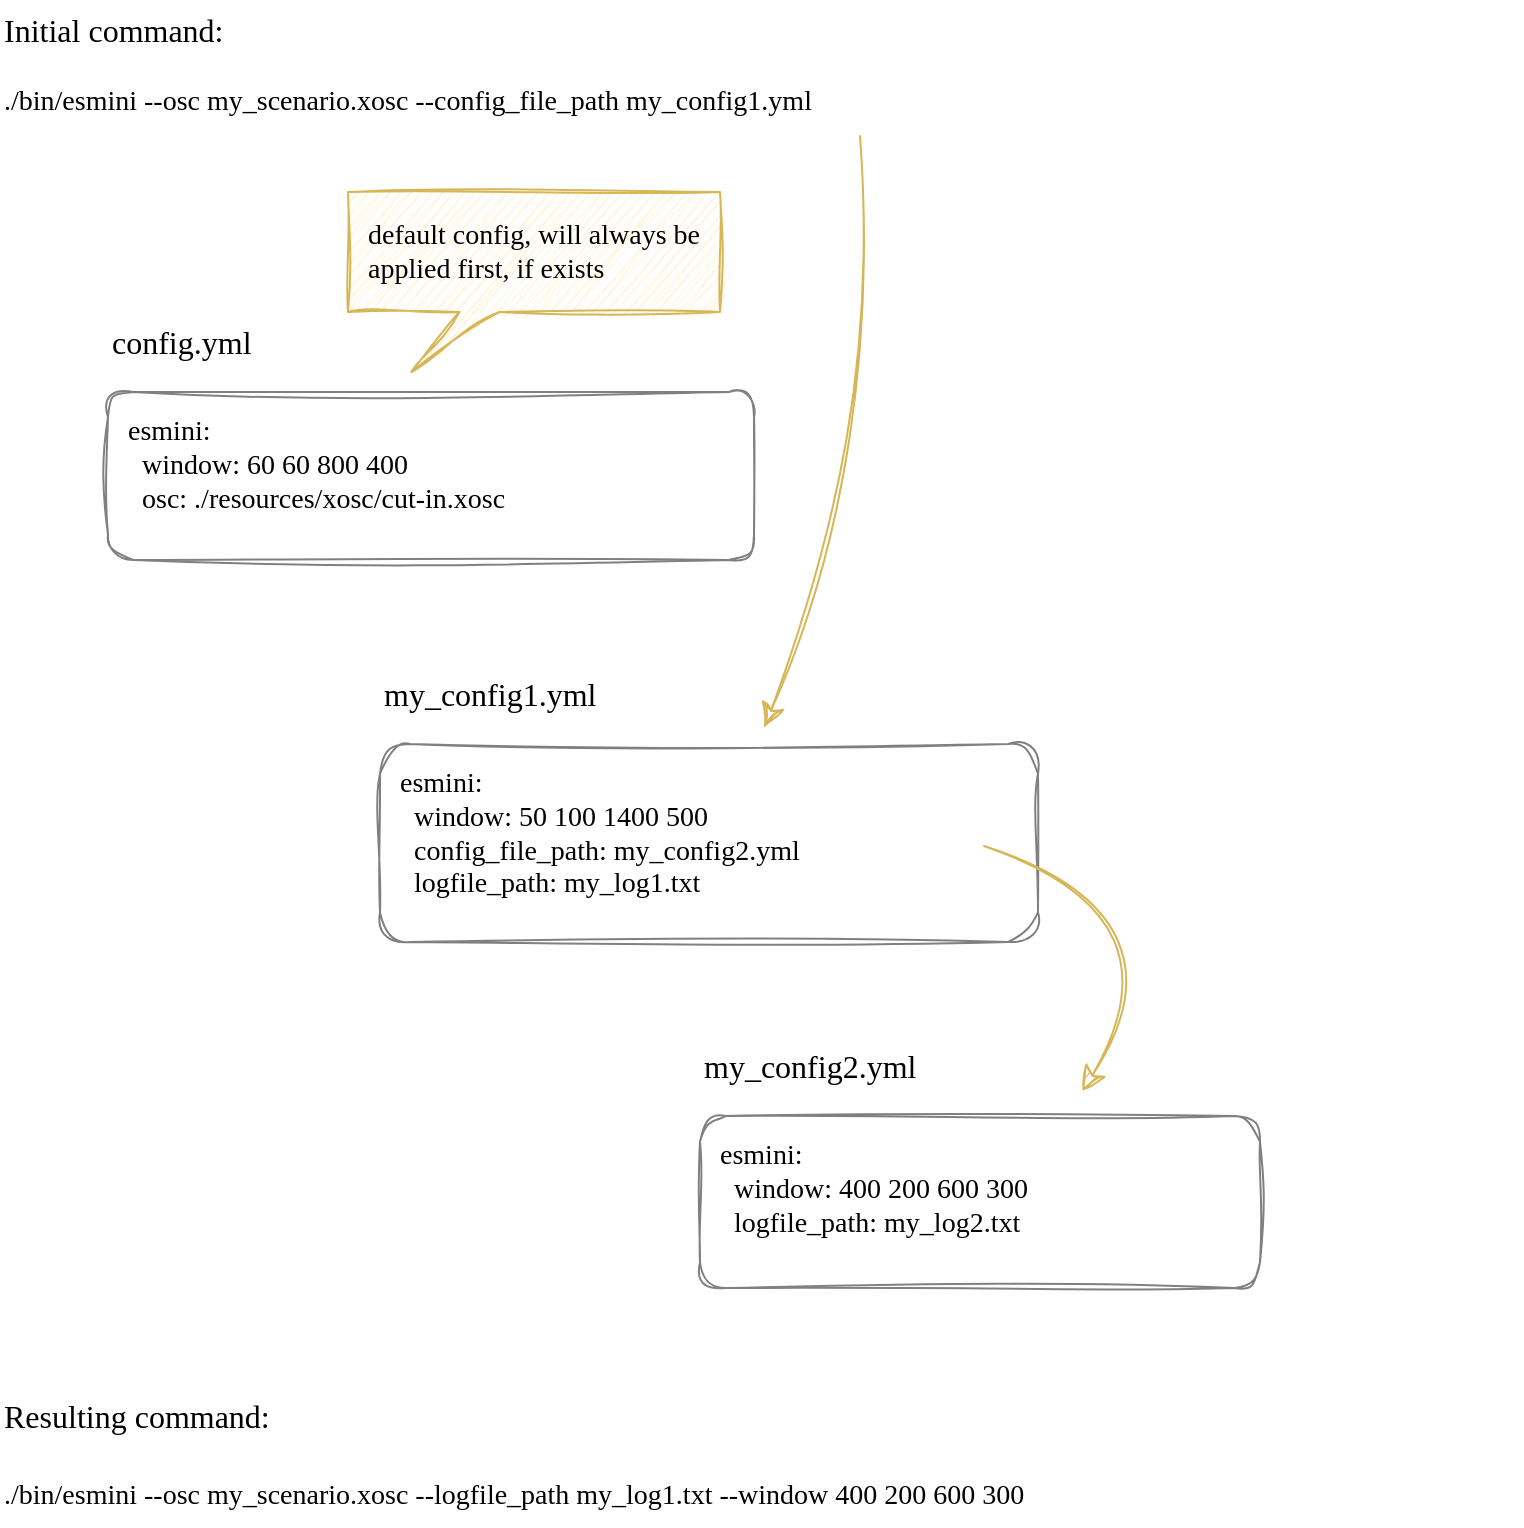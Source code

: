 <mxfile version="26.0.16">
  <diagram name="Sida-1" id="ZUWA77JF9ziJsLhQz_3x">
    <mxGraphModel dx="1232" dy="1131" grid="0" gridSize="10" guides="1" tooltips="1" connect="1" arrows="1" fold="1" page="1" pageScale="1" pageWidth="827" pageHeight="1169" math="0" shadow="0">
      <root>
        <mxCell id="0" />
        <mxCell id="1" parent="0" />
        <mxCell id="qV6fUzUou-IBQAQ1DuN7-1" value="&lt;div&gt;&lt;span style=&quot;background-color: transparent; color: light-dark(rgb(0, 0, 0), rgb(255, 255, 255));&quot;&gt;esmini:&lt;/span&gt;&lt;/div&gt;&lt;div&gt;&lt;font&gt;&amp;nbsp; window: 60 60 800 400&lt;/font&gt;&lt;/div&gt;&lt;div&gt;&lt;font&gt;&amp;nbsp; osc: ./resources/xosc/cut-in.xosc&lt;/font&gt;&lt;/div&gt;&lt;div&gt;&lt;br&gt;&lt;/div&gt;" style="rounded=1;whiteSpace=wrap;html=1;align=left;verticalAlign=top;spacingLeft=8;fontFamily=Lucida Console;strokeColor=#808080;sketch=1;curveFitting=1;jiggle=2;spacingTop=5;fontSize=14;" parent="1" vertex="1">
          <mxGeometry x="80" y="242" width="323" height="84" as="geometry" />
        </mxCell>
        <mxCell id="qV6fUzUou-IBQAQ1DuN7-3" value="config.yml" style="text;html=1;align=left;verticalAlign=middle;whiteSpace=wrap;rounded=0;fontSize=16;fontFamily=Comic Sans MS;" parent="1" vertex="1">
          <mxGeometry x="80" y="202" width="151" height="30" as="geometry" />
        </mxCell>
        <mxCell id="qV6fUzUou-IBQAQ1DuN7-6" value="&lt;div&gt;esmini:&lt;/div&gt;&lt;div&gt;&amp;nbsp; window: 50 100 1400 500&lt;/div&gt;&lt;div&gt;&amp;nbsp;&lt;span style=&quot;background-color: transparent; color: light-dark(rgb(0, 0, 0), rgb(255, 255, 255));&quot;&gt;&amp;nbsp;config_file_path: my_config2.yml&lt;/span&gt;&lt;/div&gt;&lt;div&gt;&lt;div&gt;&amp;nbsp; logfile_path: my_log1.txt&lt;/div&gt;&lt;div&gt;&amp;nbsp;&lt;/div&gt;&lt;/div&gt;" style="rounded=1;whiteSpace=wrap;html=1;align=left;verticalAlign=top;spacingLeft=8;fontFamily=Lucida Console;movable=1;resizable=1;rotatable=1;deletable=1;editable=1;locked=0;connectable=1;strokeColor=#808080;sketch=1;curveFitting=1;jiggle=2;spacingTop=5;fontSize=14;" parent="1" vertex="1">
          <mxGeometry x="216" y="418" width="329" height="99" as="geometry" />
        </mxCell>
        <mxCell id="qV6fUzUou-IBQAQ1DuN7-7" value="my_config1.yml" style="text;html=1;align=left;verticalAlign=middle;whiteSpace=wrap;rounded=0;fontSize=16;fontFamily=Comic Sans MS;" parent="1" vertex="1">
          <mxGeometry x="216" y="378" width="150" height="30" as="geometry" />
        </mxCell>
        <mxCell id="qV6fUzUou-IBQAQ1DuN7-8" value="&lt;div&gt;esmini:&lt;/div&gt;&lt;div&gt;&amp;nbsp; window: 400 200 600 300&lt;/div&gt;&lt;div&gt;&amp;nbsp; logfile_path: my_log2.txt&lt;/div&gt;&lt;div&gt;&lt;br&gt;&lt;/div&gt;" style="rounded=1;whiteSpace=wrap;html=1;align=left;verticalAlign=top;spacingLeft=8;fontFamily=Lucida Console;strokeColor=#808080;sketch=1;curveFitting=1;jiggle=2;spacingTop=5;fontSize=14;" parent="1" vertex="1">
          <mxGeometry x="376" y="604" width="280" height="86" as="geometry" />
        </mxCell>
        <mxCell id="qV6fUzUou-IBQAQ1DuN7-9" value="my_config2.yml" style="text;html=1;align=left;verticalAlign=middle;whiteSpace=wrap;rounded=0;fontSize=16;fontFamily=Comic Sans MS;" parent="1" vertex="1">
          <mxGeometry x="376" y="564" width="150" height="30" as="geometry" />
        </mxCell>
        <mxCell id="qV6fUzUou-IBQAQ1DuN7-10" value="./bin/esmini --osc my_scenario.xosc --config_file_path my_config1.yml" style="text;html=1;align=left;verticalAlign=middle;whiteSpace=wrap;rounded=0;fontSize=14;fontFamily=Lucida Console;movable=1;resizable=1;rotatable=1;deletable=1;editable=1;locked=0;connectable=1;" parent="1" vertex="1">
          <mxGeometry x="26" y="82" width="667" height="30" as="geometry" />
        </mxCell>
        <mxCell id="qV6fUzUou-IBQAQ1DuN7-11" value="default config, will always be applied first, if exists" style="shape=callout;whiteSpace=wrap;html=1;perimeter=calloutPerimeter;position2=0.17;size=30;position=0.3;base=20;align=left;spacingLeft=8;labelBorderColor=none;rounded=0;fillColor=#fff2cc;strokeColor=#d6b656;sketch=1;curveFitting=1;jiggle=2;fontFamily=Comic Sans MS;fontSize=14;" parent="1" vertex="1">
          <mxGeometry x="200" y="142" width="186" height="90" as="geometry" />
        </mxCell>
        <mxCell id="qV6fUzUou-IBQAQ1DuN7-12" value="" style="curved=1;endArrow=classic;html=1;rounded=0;sketch=1;curveFitting=1;jiggle=2;fillColor=#fff2cc;strokeColor=#d6b656;endSize=10;startSize=10;" parent="1" edge="1">
          <mxGeometry width="50" height="50" relative="1" as="geometry">
            <mxPoint x="456" y="114" as="sourcePoint" />
            <mxPoint x="408" y="410" as="targetPoint" />
            <Array as="points">
              <mxPoint x="464" y="272" />
            </Array>
          </mxGeometry>
        </mxCell>
        <mxCell id="qV6fUzUou-IBQAQ1DuN7-13" value="" style="curved=1;endArrow=classic;html=1;rounded=0;sketch=1;curveFitting=1;jiggle=2;fillColor=#fff2cc;strokeColor=#d6b656;endSize=10;startSize=10;entryX=1;entryY=0.75;entryDx=0;entryDy=0;" parent="1" edge="1">
          <mxGeometry width="50" height="50" relative="1" as="geometry">
            <mxPoint x="518" y="469" as="sourcePoint" />
            <mxPoint x="567" y="591.5" as="targetPoint" />
            <Array as="points">
              <mxPoint x="623" y="507" />
            </Array>
          </mxGeometry>
        </mxCell>
        <mxCell id="qV6fUzUou-IBQAQ1DuN7-14" value="./bin/esmini&amp;nbsp;--osc my_scenario.xosc --logfile_path my_log1.txt --window 400 200 600 300" style="text;html=1;align=left;verticalAlign=middle;whiteSpace=wrap;rounded=0;fontSize=14;fontFamily=Lucida Console;movable=1;resizable=1;rotatable=1;deletable=1;editable=1;locked=0;connectable=1;" parent="1" vertex="1">
          <mxGeometry x="26" y="779" width="761" height="30" as="geometry" />
        </mxCell>
        <mxCell id="qV6fUzUou-IBQAQ1DuN7-16" value="Initial command:" style="text;html=1;align=left;verticalAlign=middle;whiteSpace=wrap;rounded=0;fontSize=16;fontFamily=Comic Sans MS;" parent="1" vertex="1">
          <mxGeometry x="26" y="46" width="151" height="30" as="geometry" />
        </mxCell>
        <mxCell id="qV6fUzUou-IBQAQ1DuN7-17" value="Resulting command:" style="text;html=1;align=left;verticalAlign=middle;whiteSpace=wrap;rounded=0;fontSize=16;fontFamily=Comic Sans MS;" parent="1" vertex="1">
          <mxGeometry x="26" y="739" width="151" height="30" as="geometry" />
        </mxCell>
      </root>
    </mxGraphModel>
  </diagram>
</mxfile>
